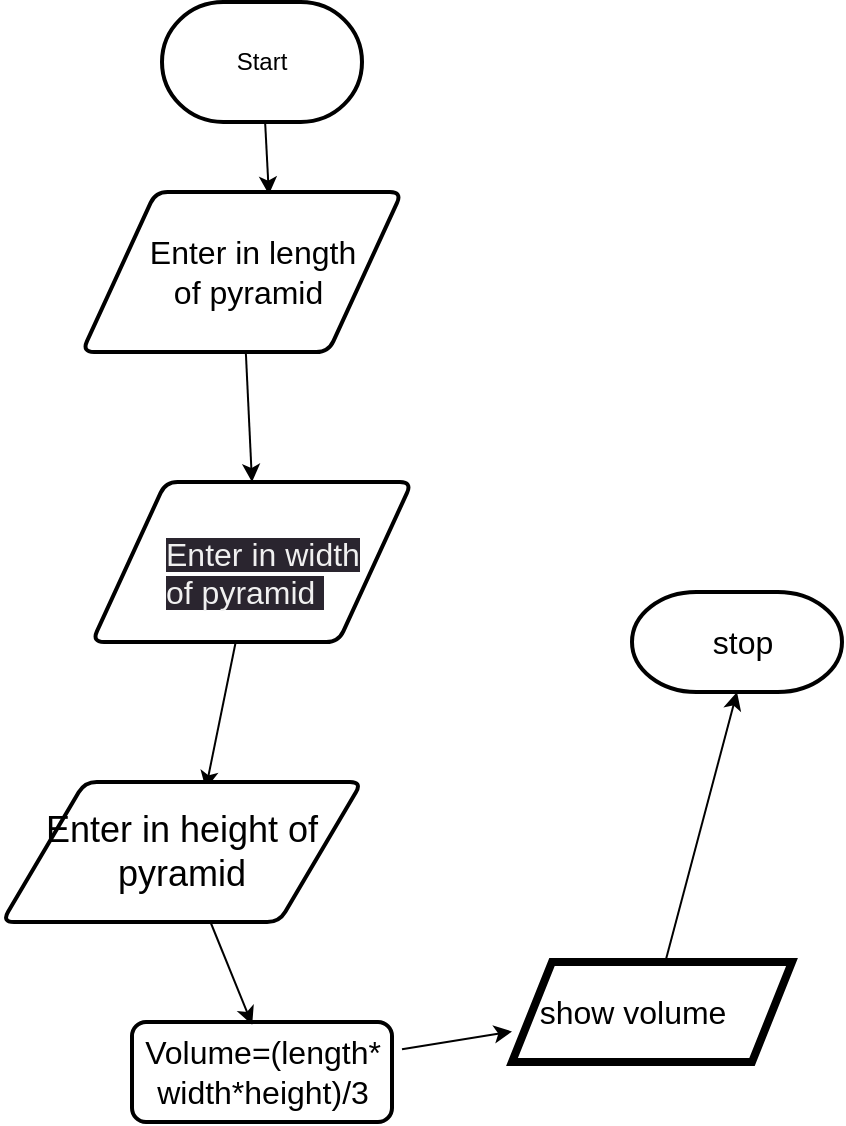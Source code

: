<mxfile>
    <diagram id="HIP3nbAZw_EuaXWnEj3U" name="Page-1">
        <mxGraphModel dx="282" dy="375" grid="1" gridSize="10" guides="1" tooltips="1" connect="1" arrows="1" fold="1" page="1" pageScale="1" pageWidth="850" pageHeight="1100" math="0" shadow="0">
            <root>
                <mxCell id="0"/>
                <mxCell id="1" parent="0"/>
                <mxCell id="22" style="edgeStyle=none;html=1;entryX=0.584;entryY=0.016;entryDx=0;entryDy=0;entryPerimeter=0;" parent="1" source="2" target="7" edge="1">
                    <mxGeometry relative="1" as="geometry"/>
                </mxCell>
                <mxCell id="2" value="Start" style="strokeWidth=2;html=1;shape=mxgraph.flowchart.terminator;whiteSpace=wrap;" parent="1" vertex="1">
                    <mxGeometry x="185" y="40" width="100" height="60" as="geometry"/>
                </mxCell>
                <mxCell id="28" style="edgeStyle=none;html=1;entryX=0.5;entryY=0;entryDx=0;entryDy=0;" parent="1" source="7" target="24" edge="1">
                    <mxGeometry relative="1" as="geometry"/>
                </mxCell>
                <mxCell id="7" value="" style="shape=parallelogram;html=1;strokeWidth=2;perimeter=parallelogramPerimeter;whiteSpace=wrap;rounded=1;arcSize=12;size=0.23;fontSize=16;" parent="1" vertex="1">
                    <mxGeometry x="145" y="135" width="160" height="80" as="geometry"/>
                </mxCell>
                <mxCell id="8" value="Enter in length&lt;br&gt;of pyramid&amp;nbsp;" style="text;html=1;align=center;verticalAlign=middle;resizable=0;points=[];autosize=1;strokeColor=none;fillColor=none;fontSize=16;" parent="1" vertex="1">
                    <mxGeometry x="165" y="150" width="130" height="50" as="geometry"/>
                </mxCell>
                <mxCell id="10" value="" style="rounded=1;whiteSpace=wrap;html=1;absoluteArcSize=1;arcSize=14;strokeWidth=2;fontSize=16;" parent="1" vertex="1">
                    <mxGeometry x="170" y="550" width="130" height="50" as="geometry"/>
                </mxCell>
                <mxCell id="11" style="edgeStyle=none;html=1;fontSize=16;" parent="1" source="12" target="19" edge="1">
                    <mxGeometry relative="1" as="geometry"/>
                </mxCell>
                <mxCell id="12" value="Volume=(length*&lt;br&gt;width*height)/3" style="text;html=1;align=center;verticalAlign=middle;resizable=0;points=[];autosize=1;strokeColor=none;fillColor=none;fontSize=16;" parent="1" vertex="1">
                    <mxGeometry x="165" y="550" width="140" height="50" as="geometry"/>
                </mxCell>
                <mxCell id="13" value="" style="strokeWidth=2;html=1;shape=mxgraph.flowchart.terminator;whiteSpace=wrap;fontSize=16;" parent="1" vertex="1">
                    <mxGeometry x="420" y="335" width="105" height="50" as="geometry"/>
                </mxCell>
                <mxCell id="14" value="&lt;font style=&quot;font-size: 16px;&quot;&gt;stop&lt;/font&gt;" style="text;html=1;align=center;verticalAlign=middle;resizable=0;points=[];autosize=1;strokeColor=none;fillColor=none;fontSize=16;" parent="1" vertex="1">
                    <mxGeometry x="450" y="345" width="50" height="30" as="geometry"/>
                </mxCell>
                <mxCell id="18" value="" style="shape=parallelogram;perimeter=parallelogramPerimeter;whiteSpace=wrap;html=1;fixedSize=1;strokeWidth=4;fontSize=16;" parent="1" vertex="1">
                    <mxGeometry x="360" y="520" width="140" height="50" as="geometry"/>
                </mxCell>
                <mxCell id="19" value="show volume" style="text;html=1;align=center;verticalAlign=middle;resizable=0;points=[];autosize=1;strokeColor=none;fillColor=none;fontSize=16;" parent="1" vertex="1">
                    <mxGeometry x="360" y="530" width="120" height="30" as="geometry"/>
                </mxCell>
                <mxCell id="20" style="edgeStyle=none;html=1;fontSize=16;entryX=0.5;entryY=1;entryDx=0;entryDy=0;entryPerimeter=0;" parent="1" source="18" target="13" edge="1">
                    <mxGeometry relative="1" as="geometry">
                        <mxPoint x="530" y="300" as="targetPoint"/>
                    </mxGeometry>
                </mxCell>
                <mxCell id="31" style="edgeStyle=none;html=1;entryX=0.566;entryY=0.05;entryDx=0;entryDy=0;entryPerimeter=0;" edge="1" parent="1" source="24" target="29">
                    <mxGeometry relative="1" as="geometry"/>
                </mxCell>
                <mxCell id="24" value="" style="shape=parallelogram;html=1;strokeWidth=2;perimeter=parallelogramPerimeter;whiteSpace=wrap;rounded=1;arcSize=12;size=0.23;fontSize=16;" parent="1" vertex="1">
                    <mxGeometry x="150" y="280" width="160" height="80" as="geometry"/>
                </mxCell>
                <mxCell id="25" value="&lt;span style=&quot;color: rgb(240, 240, 240); font-family: Helvetica; font-size: 16px; font-style: normal; font-variant-ligatures: normal; font-variant-caps: normal; font-weight: 400; letter-spacing: normal; orphans: 2; text-align: center; text-indent: 0px; text-transform: none; widows: 2; word-spacing: 0px; -webkit-text-stroke-width: 0px; background-color: rgb(42, 37, 47); text-decoration-thickness: initial; text-decoration-style: initial; text-decoration-color: initial; float: none; display: inline !important;&quot;&gt;Enter in width&lt;/span&gt;&lt;br style=&quot;border-color: rgb(0, 0, 0); color: rgb(240, 240, 240); font-family: Helvetica; font-size: 16px; font-style: normal; font-variant-ligatures: normal; font-variant-caps: normal; font-weight: 400; letter-spacing: normal; orphans: 2; text-align: center; text-indent: 0px; text-transform: none; widows: 2; word-spacing: 0px; -webkit-text-stroke-width: 0px; background-color: rgb(42, 37, 47); text-decoration-thickness: initial; text-decoration-style: initial; text-decoration-color: initial;&quot;&gt;&lt;span style=&quot;color: rgb(240, 240, 240); font-family: Helvetica; font-size: 16px; font-style: normal; font-variant-ligatures: normal; font-variant-caps: normal; font-weight: 400; letter-spacing: normal; orphans: 2; text-align: center; text-indent: 0px; text-transform: none; widows: 2; word-spacing: 0px; -webkit-text-stroke-width: 0px; background-color: rgb(42, 37, 47); text-decoration-thickness: initial; text-decoration-style: initial; text-decoration-color: initial; float: none; display: inline !important;&quot;&gt;of pyramid&amp;nbsp;&lt;/span&gt;" style="text;whiteSpace=wrap;html=1;" parent="1" vertex="1">
                    <mxGeometry x="185" y="300" width="130" height="60" as="geometry"/>
                </mxCell>
                <mxCell id="30" style="edgeStyle=none;html=1;entryX=0.465;entryY=0.027;entryDx=0;entryDy=0;entryPerimeter=0;" edge="1" parent="1" source="29" target="12">
                    <mxGeometry relative="1" as="geometry"/>
                </mxCell>
                <mxCell id="29" value="&lt;font style=&quot;font-size: 18px;&quot;&gt;Enter in height of pyramid&lt;/font&gt;" style="shape=parallelogram;html=1;strokeWidth=2;perimeter=parallelogramPerimeter;whiteSpace=wrap;rounded=1;arcSize=12;size=0.23;" vertex="1" parent="1">
                    <mxGeometry x="105" y="430" width="180" height="70" as="geometry"/>
                </mxCell>
            </root>
        </mxGraphModel>
    </diagram>
</mxfile>
